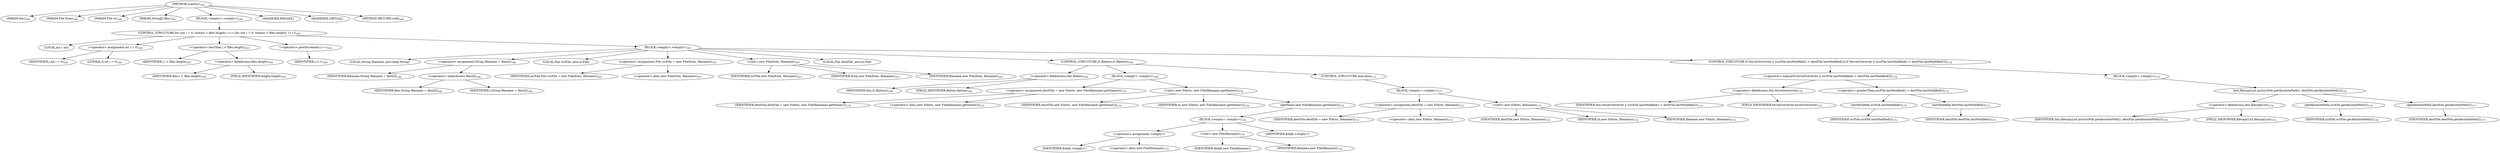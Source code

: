 digraph "scanDir" {  
"309" [label = <(METHOD,scanDir)<SUB>164</SUB>> ]
"310" [label = <(PARAM,this)<SUB>164</SUB>> ]
"311" [label = <(PARAM,File from)<SUB>164</SUB>> ]
"312" [label = <(PARAM,File to)<SUB>164</SUB>> ]
"313" [label = <(PARAM,String[] files)<SUB>164</SUB>> ]
"314" [label = <(BLOCK,&lt;empty&gt;,&lt;empty&gt;)<SUB>164</SUB>> ]
"315" [label = <(CONTROL_STRUCTURE,for (int i = 0; Some(i &lt; files.length); i++),for (int i = 0; Some(i &lt; files.length); i++))<SUB>165</SUB>> ]
"316" [label = <(LOCAL,int i: int)> ]
"317" [label = <(&lt;operator&gt;.assignment,int i = 0)<SUB>165</SUB>> ]
"318" [label = <(IDENTIFIER,i,int i = 0)<SUB>165</SUB>> ]
"319" [label = <(LITERAL,0,int i = 0)<SUB>165</SUB>> ]
"320" [label = <(&lt;operator&gt;.lessThan,i &lt; files.length)<SUB>165</SUB>> ]
"321" [label = <(IDENTIFIER,i,i &lt; files.length)<SUB>165</SUB>> ]
"322" [label = <(&lt;operator&gt;.fieldAccess,files.length)<SUB>165</SUB>> ]
"323" [label = <(IDENTIFIER,files,i &lt; files.length)<SUB>165</SUB>> ]
"324" [label = <(FIELD_IDENTIFIER,length,length)<SUB>165</SUB>> ]
"325" [label = <(&lt;operator&gt;.postIncrement,i++)<SUB>165</SUB>> ]
"326" [label = <(IDENTIFIER,i,i++)<SUB>165</SUB>> ]
"327" [label = <(BLOCK,&lt;empty&gt;,&lt;empty&gt;)<SUB>165</SUB>> ]
"328" [label = <(LOCAL,String filename: java.lang.String)> ]
"329" [label = <(&lt;operator&gt;.assignment,String filename = files[i])<SUB>166</SUB>> ]
"330" [label = <(IDENTIFIER,filename,String filename = files[i])<SUB>166</SUB>> ]
"331" [label = <(&lt;operator&gt;.indexAccess,files[i])<SUB>166</SUB>> ]
"332" [label = <(IDENTIFIER,files,String filename = files[i])<SUB>166</SUB>> ]
"333" [label = <(IDENTIFIER,i,String filename = files[i])<SUB>166</SUB>> ]
"16" [label = <(LOCAL,File srcFile: java.io.File)> ]
"334" [label = <(&lt;operator&gt;.assignment,File srcFile = new File(from, filename))<SUB>167</SUB>> ]
"335" [label = <(IDENTIFIER,srcFile,File srcFile = new File(from, filename))<SUB>167</SUB>> ]
"336" [label = <(&lt;operator&gt;.alloc,new File(from, filename))<SUB>167</SUB>> ]
"337" [label = <(&lt;init&gt;,new File(from, filename))<SUB>167</SUB>> ]
"15" [label = <(IDENTIFIER,srcFile,new File(from, filename))<SUB>167</SUB>> ]
"338" [label = <(IDENTIFIER,from,new File(from, filename))<SUB>167</SUB>> ]
"339" [label = <(IDENTIFIER,filename,new File(from, filename))<SUB>167</SUB>> ]
"18" [label = <(LOCAL,File destFile: java.io.File)> ]
"340" [label = <(CONTROL_STRUCTURE,if (flatten),if (flatten))<SUB>169</SUB>> ]
"341" [label = <(&lt;operator&gt;.fieldAccess,this.flatten)<SUB>169</SUB>> ]
"342" [label = <(IDENTIFIER,this,if (flatten))<SUB>169</SUB>> ]
"343" [label = <(FIELD_IDENTIFIER,flatten,flatten)<SUB>169</SUB>> ]
"344" [label = <(BLOCK,&lt;empty&gt;,&lt;empty&gt;)<SUB>169</SUB>> ]
"345" [label = <(&lt;operator&gt;.assignment,destFile = new File(to, new File(filename).getName()))<SUB>170</SUB>> ]
"346" [label = <(IDENTIFIER,destFile,destFile = new File(to, new File(filename).getName()))<SUB>170</SUB>> ]
"347" [label = <(&lt;operator&gt;.alloc,new File(to, new File(filename).getName()))<SUB>170</SUB>> ]
"348" [label = <(&lt;init&gt;,new File(to, new File(filename).getName()))<SUB>170</SUB>> ]
"17" [label = <(IDENTIFIER,destFile,new File(to, new File(filename).getName()))<SUB>170</SUB>> ]
"349" [label = <(IDENTIFIER,to,new File(to, new File(filename).getName()))<SUB>170</SUB>> ]
"350" [label = <(getName,new File(filename).getName())<SUB>170</SUB>> ]
"351" [label = <(BLOCK,&lt;empty&gt;,&lt;empty&gt;)<SUB>170</SUB>> ]
"352" [label = <(&lt;operator&gt;.assignment,&lt;empty&gt;)> ]
"353" [label = <(IDENTIFIER,$obj6,&lt;empty&gt;)> ]
"354" [label = <(&lt;operator&gt;.alloc,new File(filename))<SUB>170</SUB>> ]
"355" [label = <(&lt;init&gt;,new File(filename))<SUB>170</SUB>> ]
"356" [label = <(IDENTIFIER,$obj6,new File(filename))> ]
"357" [label = <(IDENTIFIER,filename,new File(filename))<SUB>170</SUB>> ]
"358" [label = <(IDENTIFIER,$obj6,&lt;empty&gt;)> ]
"359" [label = <(CONTROL_STRUCTURE,else,else)<SUB>171</SUB>> ]
"360" [label = <(BLOCK,&lt;empty&gt;,&lt;empty&gt;)<SUB>171</SUB>> ]
"361" [label = <(&lt;operator&gt;.assignment,destFile = new File(to, filename))<SUB>172</SUB>> ]
"362" [label = <(IDENTIFIER,destFile,destFile = new File(to, filename))<SUB>172</SUB>> ]
"363" [label = <(&lt;operator&gt;.alloc,new File(to, filename))<SUB>172</SUB>> ]
"364" [label = <(&lt;init&gt;,new File(to, filename))<SUB>172</SUB>> ]
"19" [label = <(IDENTIFIER,destFile,new File(to, filename))<SUB>172</SUB>> ]
"365" [label = <(IDENTIFIER,to,new File(to, filename))<SUB>172</SUB>> ]
"366" [label = <(IDENTIFIER,filename,new File(to, filename))<SUB>172</SUB>> ]
"367" [label = <(CONTROL_STRUCTURE,if (forceOverwrite || (srcFile.lastModified() &gt; destFile.lastModified())),if (forceOverwrite || (srcFile.lastModified() &gt; destFile.lastModified())))<SUB>174</SUB>> ]
"368" [label = <(&lt;operator&gt;.logicalOr,forceOverwrite || (srcFile.lastModified() &gt; destFile.lastModified()))<SUB>174</SUB>> ]
"369" [label = <(&lt;operator&gt;.fieldAccess,this.forceOverwrite)<SUB>174</SUB>> ]
"370" [label = <(IDENTIFIER,this,forceOverwrite || (srcFile.lastModified() &gt; destFile.lastModified()))<SUB>174</SUB>> ]
"371" [label = <(FIELD_IDENTIFIER,forceOverwrite,forceOverwrite)<SUB>174</SUB>> ]
"372" [label = <(&lt;operator&gt;.greaterThan,srcFile.lastModified() &gt; destFile.lastModified())<SUB>175</SUB>> ]
"373" [label = <(lastModified,srcFile.lastModified())<SUB>175</SUB>> ]
"374" [label = <(IDENTIFIER,srcFile,srcFile.lastModified())<SUB>175</SUB>> ]
"375" [label = <(lastModified,destFile.lastModified())<SUB>175</SUB>> ]
"376" [label = <(IDENTIFIER,destFile,destFile.lastModified())<SUB>175</SUB>> ]
"377" [label = <(BLOCK,&lt;empty&gt;,&lt;empty&gt;)<SUB>175</SUB>> ]
"378" [label = <(put,filecopyList.put(srcFile.getAbsolutePath(), destFile.getAbsolutePath()))<SUB>176</SUB>> ]
"379" [label = <(&lt;operator&gt;.fieldAccess,this.filecopyList)<SUB>176</SUB>> ]
"380" [label = <(IDENTIFIER,this,filecopyList.put(srcFile.getAbsolutePath(), destFile.getAbsolutePath()))<SUB>176</SUB>> ]
"381" [label = <(FIELD_IDENTIFIER,filecopyList,filecopyList)<SUB>176</SUB>> ]
"382" [label = <(getAbsolutePath,srcFile.getAbsolutePath())<SUB>176</SUB>> ]
"383" [label = <(IDENTIFIER,srcFile,srcFile.getAbsolutePath())<SUB>176</SUB>> ]
"384" [label = <(getAbsolutePath,destFile.getAbsolutePath())<SUB>177</SUB>> ]
"385" [label = <(IDENTIFIER,destFile,destFile.getAbsolutePath())<SUB>177</SUB>> ]
"386" [label = <(MODIFIER,PRIVATE)> ]
"387" [label = <(MODIFIER,VIRTUAL)> ]
"388" [label = <(METHOD_RETURN,void)<SUB>164</SUB>> ]
  "309" -> "310" 
  "309" -> "311" 
  "309" -> "312" 
  "309" -> "313" 
  "309" -> "314" 
  "309" -> "386" 
  "309" -> "387" 
  "309" -> "388" 
  "314" -> "315" 
  "315" -> "316" 
  "315" -> "317" 
  "315" -> "320" 
  "315" -> "325" 
  "315" -> "327" 
  "317" -> "318" 
  "317" -> "319" 
  "320" -> "321" 
  "320" -> "322" 
  "322" -> "323" 
  "322" -> "324" 
  "325" -> "326" 
  "327" -> "328" 
  "327" -> "329" 
  "327" -> "16" 
  "327" -> "334" 
  "327" -> "337" 
  "327" -> "18" 
  "327" -> "340" 
  "327" -> "367" 
  "329" -> "330" 
  "329" -> "331" 
  "331" -> "332" 
  "331" -> "333" 
  "334" -> "335" 
  "334" -> "336" 
  "337" -> "15" 
  "337" -> "338" 
  "337" -> "339" 
  "340" -> "341" 
  "340" -> "344" 
  "340" -> "359" 
  "341" -> "342" 
  "341" -> "343" 
  "344" -> "345" 
  "344" -> "348" 
  "345" -> "346" 
  "345" -> "347" 
  "348" -> "17" 
  "348" -> "349" 
  "348" -> "350" 
  "350" -> "351" 
  "351" -> "352" 
  "351" -> "355" 
  "351" -> "358" 
  "352" -> "353" 
  "352" -> "354" 
  "355" -> "356" 
  "355" -> "357" 
  "359" -> "360" 
  "360" -> "361" 
  "360" -> "364" 
  "361" -> "362" 
  "361" -> "363" 
  "364" -> "19" 
  "364" -> "365" 
  "364" -> "366" 
  "367" -> "368" 
  "367" -> "377" 
  "368" -> "369" 
  "368" -> "372" 
  "369" -> "370" 
  "369" -> "371" 
  "372" -> "373" 
  "372" -> "375" 
  "373" -> "374" 
  "375" -> "376" 
  "377" -> "378" 
  "378" -> "379" 
  "378" -> "382" 
  "378" -> "384" 
  "379" -> "380" 
  "379" -> "381" 
  "382" -> "383" 
  "384" -> "385" 
}
